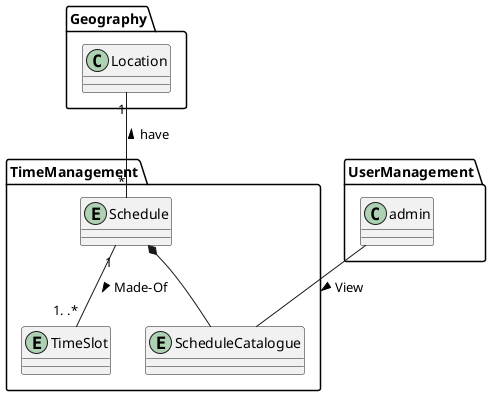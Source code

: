 @startuml

package "TimeManagement" {
    entity TimeSlot {}
    entity Schedule {}
    entity ScheduleCatalogue {}
}

UserManagement.admin -- ScheduleCatalogue : View >
Schedule *-- ScheduleCatalogue
Schedule "1" -- "1. .*" TimeSlot : Made-Of >
Geography.Location "1" -- "*" Schedule : have <

@enduml